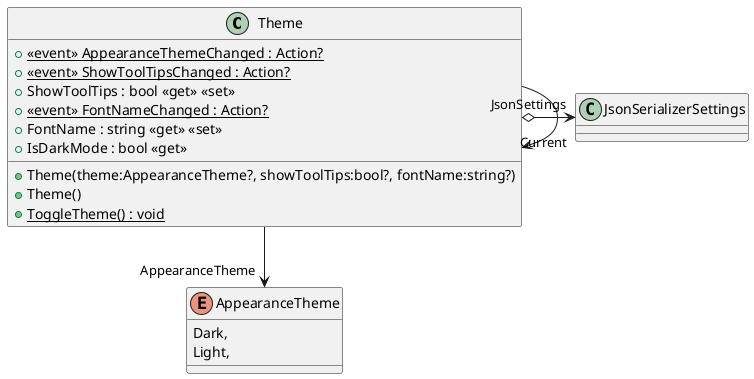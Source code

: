 @startuml
class Theme {
    + Theme(theme:AppearanceTheme?, showToolTips:bool?, fontName:string?)
    + Theme()
    + {static}  <<event>> AppearanceThemeChanged : Action? 
    + {static}  <<event>> ShowToolTipsChanged : Action? 
    + ShowToolTips : bool <<get>> <<set>>
    + {static}  <<event>> FontNameChanged : Action? 
    + FontName : string <<get>> <<set>>
    + IsDarkMode : bool <<get>>
    + {static} ToggleTheme() : void
}
enum AppearanceTheme {
    Dark,
    Light,
}
Theme --> "Current" Theme
Theme --> "AppearanceTheme" AppearanceTheme
Theme o-> "JsonSettings" JsonSerializerSettings
@enduml
